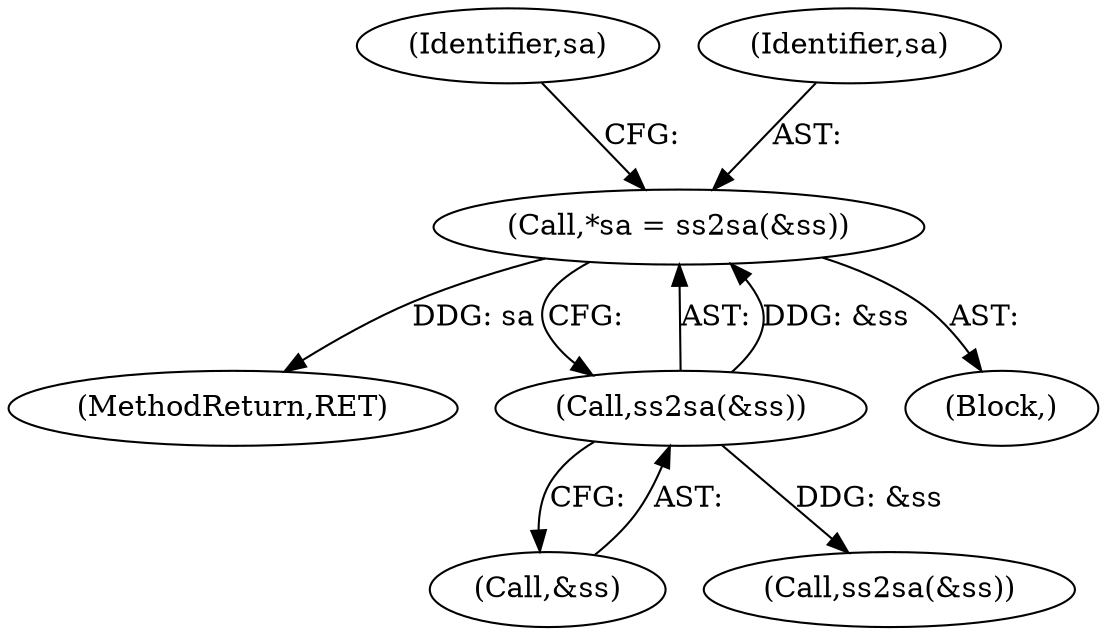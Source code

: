 digraph "0_krb5_cf1a0c411b2668c57c41e9c4efd15ba17b6b322c@pointer" {
"1000767" [label="(Call,*sa = ss2sa(&ss))"];
"1000769" [label="(Call,ss2sa(&ss))"];
"1000774" [label="(Identifier,sa)"];
"1001260" [label="(MethodReturn,RET)"];
"1000768" [label="(Identifier,sa)"];
"1000767" [label="(Call,*sa = ss2sa(&ss))"];
"1000765" [label="(Block,)"];
"1000769" [label="(Call,ss2sa(&ss))"];
"1000770" [label="(Call,&ss)"];
"1000786" [label="(Call,ss2sa(&ss))"];
"1000767" -> "1000765"  [label="AST: "];
"1000767" -> "1000769"  [label="CFG: "];
"1000768" -> "1000767"  [label="AST: "];
"1000769" -> "1000767"  [label="AST: "];
"1000774" -> "1000767"  [label="CFG: "];
"1000767" -> "1001260"  [label="DDG: sa"];
"1000769" -> "1000767"  [label="DDG: &ss"];
"1000769" -> "1000770"  [label="CFG: "];
"1000770" -> "1000769"  [label="AST: "];
"1000769" -> "1000786"  [label="DDG: &ss"];
}
